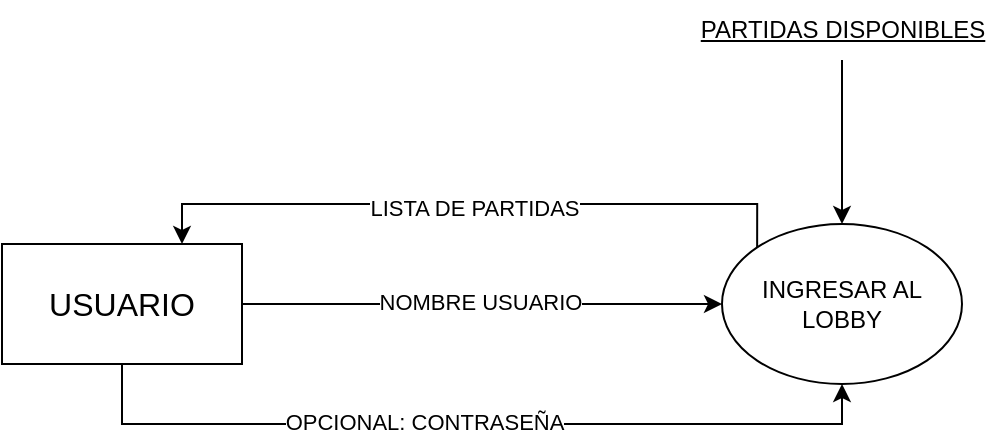 <mxfile version="21.7.2" type="github">
  <diagram name="Page-1" id="mnDu_SZocQMsIwvI8Cs7">
    <mxGraphModel dx="1114" dy="615" grid="1" gridSize="10" guides="1" tooltips="1" connect="1" arrows="1" fold="1" page="1" pageScale="1" pageWidth="1390" pageHeight="980" math="0" shadow="0">
      <root>
        <mxCell id="0" />
        <mxCell id="1" parent="0" />
        <mxCell id="oWuy9s9MXrwHmG1w4lHj-4" style="edgeStyle=orthogonalEdgeStyle;rounded=0;orthogonalLoop=1;jettySize=auto;html=1;exitX=1;exitY=0.5;exitDx=0;exitDy=0;entryX=0;entryY=0.5;entryDx=0;entryDy=0;" edge="1" parent="1" source="oWuy9s9MXrwHmG1w4lHj-2" target="oWuy9s9MXrwHmG1w4lHj-3">
          <mxGeometry relative="1" as="geometry" />
        </mxCell>
        <mxCell id="oWuy9s9MXrwHmG1w4lHj-5" value="NOMBRE USUARIO" style="edgeLabel;html=1;align=center;verticalAlign=middle;resizable=0;points=[];" vertex="1" connectable="0" parent="oWuy9s9MXrwHmG1w4lHj-4">
          <mxGeometry x="-0.008" y="1" relative="1" as="geometry">
            <mxPoint as="offset" />
          </mxGeometry>
        </mxCell>
        <mxCell id="oWuy9s9MXrwHmG1w4lHj-11" style="edgeStyle=orthogonalEdgeStyle;rounded=0;orthogonalLoop=1;jettySize=auto;html=1;entryX=0.5;entryY=1;entryDx=0;entryDy=0;" edge="1" parent="1" source="oWuy9s9MXrwHmG1w4lHj-2" target="oWuy9s9MXrwHmG1w4lHj-3">
          <mxGeometry relative="1" as="geometry">
            <Array as="points">
              <mxPoint x="220" y="360" />
              <mxPoint x="580" y="360" />
            </Array>
          </mxGeometry>
        </mxCell>
        <mxCell id="oWuy9s9MXrwHmG1w4lHj-12" value="OPCIONAL: CONTRASEÑA" style="edgeLabel;html=1;align=center;verticalAlign=middle;resizable=0;points=[];" vertex="1" connectable="0" parent="oWuy9s9MXrwHmG1w4lHj-11">
          <mxGeometry x="-0.117" y="1" relative="1" as="geometry">
            <mxPoint as="offset" />
          </mxGeometry>
        </mxCell>
        <mxCell id="oWuy9s9MXrwHmG1w4lHj-2" value="&lt;font size=&quot;3&quot;&gt;USUARIO&lt;/font&gt;" style="rounded=0;whiteSpace=wrap;html=1;" vertex="1" parent="1">
          <mxGeometry x="160" y="270" width="120" height="60" as="geometry" />
        </mxCell>
        <mxCell id="oWuy9s9MXrwHmG1w4lHj-6" style="edgeStyle=orthogonalEdgeStyle;rounded=0;orthogonalLoop=1;jettySize=auto;html=1;exitX=0;exitY=0;exitDx=0;exitDy=0;entryX=0.75;entryY=0;entryDx=0;entryDy=0;" edge="1" parent="1" source="oWuy9s9MXrwHmG1w4lHj-3" target="oWuy9s9MXrwHmG1w4lHj-2">
          <mxGeometry relative="1" as="geometry">
            <Array as="points">
              <mxPoint x="538" y="250" />
              <mxPoint x="250" y="250" />
            </Array>
          </mxGeometry>
        </mxCell>
        <mxCell id="oWuy9s9MXrwHmG1w4lHj-7" value="LISTA DE PARTIDAS" style="edgeLabel;html=1;align=center;verticalAlign=middle;resizable=0;points=[];" vertex="1" connectable="0" parent="oWuy9s9MXrwHmG1w4lHj-6">
          <mxGeometry x="-0.008" y="2" relative="1" as="geometry">
            <mxPoint as="offset" />
          </mxGeometry>
        </mxCell>
        <mxCell id="oWuy9s9MXrwHmG1w4lHj-3" value="&lt;div&gt;INGRESAR AL&lt;/div&gt;&lt;div&gt;LOBBY&lt;br&gt;&lt;/div&gt;" style="ellipse;whiteSpace=wrap;html=1;" vertex="1" parent="1">
          <mxGeometry x="520" y="260" width="120" height="80" as="geometry" />
        </mxCell>
        <mxCell id="oWuy9s9MXrwHmG1w4lHj-9" style="edgeStyle=orthogonalEdgeStyle;rounded=0;orthogonalLoop=1;jettySize=auto;html=1;entryX=0.5;entryY=0;entryDx=0;entryDy=0;" edge="1" parent="1" source="oWuy9s9MXrwHmG1w4lHj-8" target="oWuy9s9MXrwHmG1w4lHj-3">
          <mxGeometry relative="1" as="geometry" />
        </mxCell>
        <mxCell id="oWuy9s9MXrwHmG1w4lHj-8" value="&lt;u&gt;PARTIDAS DISPONIBLES&lt;br&gt;&lt;/u&gt;" style="text;html=1;align=center;verticalAlign=middle;resizable=0;points=[];autosize=1;strokeColor=none;fillColor=none;" vertex="1" parent="1">
          <mxGeometry x="500" y="148" width="160" height="30" as="geometry" />
        </mxCell>
      </root>
    </mxGraphModel>
  </diagram>
</mxfile>
